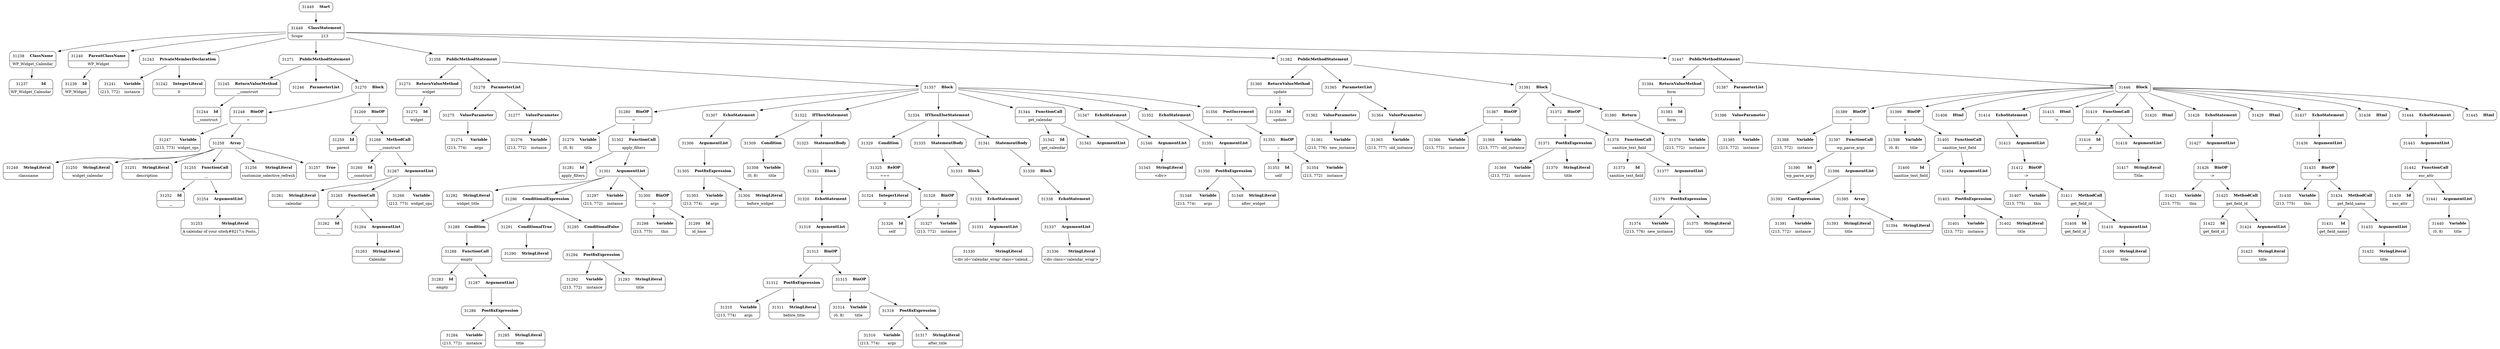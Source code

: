 digraph ast {
node [shape=none];
31237 [label=<<TABLE border='1' cellspacing='0' cellpadding='10' style='rounded' ><TR><TD border='0'>31237</TD><TD border='0'><B>Id</B></TD></TR><HR/><TR><TD border='0' cellpadding='5' colspan='2'>WP_Widget_Calendar</TD></TR></TABLE>>];
31238 [label=<<TABLE border='1' cellspacing='0' cellpadding='10' style='rounded' ><TR><TD border='0'>31238</TD><TD border='0'><B>ClassName</B></TD></TR><HR/><TR><TD border='0' cellpadding='5' colspan='2'>WP_Widget_Calendar</TD></TR></TABLE>>];
31238 -> 31237 [weight=2];
31239 [label=<<TABLE border='1' cellspacing='0' cellpadding='10' style='rounded' ><TR><TD border='0'>31239</TD><TD border='0'><B>Id</B></TD></TR><HR/><TR><TD border='0' cellpadding='5' colspan='2'>WP_Widget</TD></TR></TABLE>>];
31240 [label=<<TABLE border='1' cellspacing='0' cellpadding='10' style='rounded' ><TR><TD border='0'>31240</TD><TD border='0'><B>ParentClassName</B></TD></TR><HR/><TR><TD border='0' cellpadding='5' colspan='2'>WP_Widget</TD></TR></TABLE>>];
31240 -> 31239 [weight=2];
31241 [label=<<TABLE border='1' cellspacing='0' cellpadding='10' style='rounded' ><TR><TD border='0'>31241</TD><TD border='0'><B>Variable</B></TD></TR><HR/><TR><TD border='0' cellpadding='5'>(213, 772)</TD><TD border='0' cellpadding='5'>instance</TD></TR></TABLE>>];
31242 [label=<<TABLE border='1' cellspacing='0' cellpadding='10' style='rounded' ><TR><TD border='0'>31242</TD><TD border='0'><B>IntegerLiteral</B></TD></TR><HR/><TR><TD border='0' cellpadding='5' colspan='2'>0</TD></TR></TABLE>>];
31243 [label=<<TABLE border='1' cellspacing='0' cellpadding='10' style='rounded' ><TR><TD border='0'>31243</TD><TD border='0'><B>PrivateMemberDeclaration</B></TD></TR></TABLE>>];
31243 -> 31241 [weight=2];
31243 -> 31242 [weight=2];
31244 [label=<<TABLE border='1' cellspacing='0' cellpadding='10' style='rounded' ><TR><TD border='0'>31244</TD><TD border='0'><B>Id</B></TD></TR><HR/><TR><TD border='0' cellpadding='5' colspan='2'>__construct</TD></TR></TABLE>>];
31245 [label=<<TABLE border='1' cellspacing='0' cellpadding='10' style='rounded' ><TR><TD border='0'>31245</TD><TD border='0'><B>ReturnValueMethod</B></TD></TR><HR/><TR><TD border='0' cellpadding='5' colspan='2'>__construct</TD></TR></TABLE>>];
31245 -> 31244 [weight=2];
31246 [label=<<TABLE border='1' cellspacing='0' cellpadding='10' style='rounded' ><TR><TD border='0'>31246</TD><TD border='0'><B>ParameterList</B></TD></TR></TABLE>>];
31247 [label=<<TABLE border='1' cellspacing='0' cellpadding='10' style='rounded' ><TR><TD border='0'>31247</TD><TD border='0'><B>Variable</B></TD></TR><HR/><TR><TD border='0' cellpadding='5'>(213, 773)</TD><TD border='0' cellpadding='5'>widget_ops</TD></TR></TABLE>>];
31248 [label=<<TABLE border='1' cellspacing='0' cellpadding='10' style='rounded' ><TR><TD border='0'>31248</TD><TD border='0'><B>BinOP</B></TD></TR><HR/><TR><TD border='0' cellpadding='5' colspan='2'>=</TD></TR></TABLE>>];
31248 -> 31247 [weight=2];
31248 -> 31258 [weight=2];
31249 [label=<<TABLE border='1' cellspacing='0' cellpadding='10' style='rounded' ><TR><TD border='0'>31249</TD><TD border='0'><B>StringLiteral</B></TD></TR><HR/><TR><TD border='0' cellpadding='5' colspan='2'>classname</TD></TR></TABLE>>];
31250 [label=<<TABLE border='1' cellspacing='0' cellpadding='10' style='rounded' ><TR><TD border='0'>31250</TD><TD border='0'><B>StringLiteral</B></TD></TR><HR/><TR><TD border='0' cellpadding='5' colspan='2'>widget_calendar</TD></TR></TABLE>>];
31251 [label=<<TABLE border='1' cellspacing='0' cellpadding='10' style='rounded' ><TR><TD border='0'>31251</TD><TD border='0'><B>StringLiteral</B></TD></TR><HR/><TR><TD border='0' cellpadding='5' colspan='2'>description</TD></TR></TABLE>>];
31252 [label=<<TABLE border='1' cellspacing='0' cellpadding='10' style='rounded' ><TR><TD border='0'>31252</TD><TD border='0'><B>Id</B></TD></TR><HR/><TR><TD border='0' cellpadding='5' colspan='2'>__</TD></TR></TABLE>>];
31253 [label=<<TABLE border='1' cellspacing='0' cellpadding='10' style='rounded' ><TR><TD border='0'>31253</TD><TD border='0'><B>StringLiteral</B></TD></TR><HR/><TR><TD border='0' cellpadding='5' colspan='2'>A calendar of your site&amp;#8217;s Posts.</TD></TR></TABLE>>];
31254 [label=<<TABLE border='1' cellspacing='0' cellpadding='10' style='rounded' ><TR><TD border='0'>31254</TD><TD border='0'><B>ArgumentList</B></TD></TR></TABLE>>];
31254 -> 31253 [weight=2];
31255 [label=<<TABLE border='1' cellspacing='0' cellpadding='10' style='rounded' ><TR><TD border='0'>31255</TD><TD border='0'><B>FunctionCall</B></TD></TR><HR/><TR><TD border='0' cellpadding='5' colspan='2'>__</TD></TR></TABLE>>];
31255 -> 31252 [weight=2];
31255 -> 31254 [weight=2];
31256 [label=<<TABLE border='1' cellspacing='0' cellpadding='10' style='rounded' ><TR><TD border='0'>31256</TD><TD border='0'><B>StringLiteral</B></TD></TR><HR/><TR><TD border='0' cellpadding='5' colspan='2'>customize_selective_refresh</TD></TR></TABLE>>];
31257 [label=<<TABLE border='1' cellspacing='0' cellpadding='10' style='rounded' ><TR><TD border='0'>31257</TD><TD border='0'><B>True</B></TD></TR><HR/><TR><TD border='0' cellpadding='5' colspan='2'>true</TD></TR></TABLE>>];
31258 [label=<<TABLE border='1' cellspacing='0' cellpadding='10' style='rounded' ><TR><TD border='0'>31258</TD><TD border='0'><B>Array</B></TD></TR></TABLE>>];
31258 -> 31249 [weight=2];
31258 -> 31250 [weight=2];
31258 -> 31251 [weight=2];
31258 -> 31255 [weight=2];
31258 -> 31256 [weight=2];
31258 -> 31257 [weight=2];
31259 [label=<<TABLE border='1' cellspacing='0' cellpadding='10' style='rounded' ><TR><TD border='0'>31259</TD><TD border='0'><B>Id</B></TD></TR><HR/><TR><TD border='0' cellpadding='5' colspan='2'>parent</TD></TR></TABLE>>];
31260 [label=<<TABLE border='1' cellspacing='0' cellpadding='10' style='rounded' ><TR><TD border='0'>31260</TD><TD border='0'><B>Id</B></TD></TR><HR/><TR><TD border='0' cellpadding='5' colspan='2'>__construct</TD></TR></TABLE>>];
31261 [label=<<TABLE border='1' cellspacing='0' cellpadding='10' style='rounded' ><TR><TD border='0'>31261</TD><TD border='0'><B>StringLiteral</B></TD></TR><HR/><TR><TD border='0' cellpadding='5' colspan='2'>calendar</TD></TR></TABLE>>];
31262 [label=<<TABLE border='1' cellspacing='0' cellpadding='10' style='rounded' ><TR><TD border='0'>31262</TD><TD border='0'><B>Id</B></TD></TR><HR/><TR><TD border='0' cellpadding='5' colspan='2'>__</TD></TR></TABLE>>];
31263 [label=<<TABLE border='1' cellspacing='0' cellpadding='10' style='rounded' ><TR><TD border='0'>31263</TD><TD border='0'><B>StringLiteral</B></TD></TR><HR/><TR><TD border='0' cellpadding='5' colspan='2'>Calendar</TD></TR></TABLE>>];
31264 [label=<<TABLE border='1' cellspacing='0' cellpadding='10' style='rounded' ><TR><TD border='0'>31264</TD><TD border='0'><B>ArgumentList</B></TD></TR></TABLE>>];
31264 -> 31263 [weight=2];
31265 [label=<<TABLE border='1' cellspacing='0' cellpadding='10' style='rounded' ><TR><TD border='0'>31265</TD><TD border='0'><B>FunctionCall</B></TD></TR><HR/><TR><TD border='0' cellpadding='5' colspan='2'>__</TD></TR></TABLE>>];
31265 -> 31262 [weight=2];
31265 -> 31264 [weight=2];
31266 [label=<<TABLE border='1' cellspacing='0' cellpadding='10' style='rounded' ><TR><TD border='0'>31266</TD><TD border='0'><B>Variable</B></TD></TR><HR/><TR><TD border='0' cellpadding='5'>(213, 773)</TD><TD border='0' cellpadding='5'>widget_ops</TD></TR></TABLE>>];
31267 [label=<<TABLE border='1' cellspacing='0' cellpadding='10' style='rounded' ><TR><TD border='0'>31267</TD><TD border='0'><B>ArgumentList</B></TD></TR></TABLE>>];
31267 -> 31261 [weight=2];
31267 -> 31265 [weight=2];
31267 -> 31266 [weight=2];
31268 [label=<<TABLE border='1' cellspacing='0' cellpadding='10' style='rounded' ><TR><TD border='0'>31268</TD><TD border='0'><B>MethodCall</B></TD></TR><HR/><TR><TD border='0' cellpadding='5' colspan='2'>__construct</TD></TR></TABLE>>];
31268 -> 31260 [weight=2];
31268 -> 31267 [weight=2];
31269 [label=<<TABLE border='1' cellspacing='0' cellpadding='10' style='rounded' ><TR><TD border='0'>31269</TD><TD border='0'><B>BinOP</B></TD></TR><HR/><TR><TD border='0' cellpadding='5' colspan='2'>::</TD></TR></TABLE>>];
31269 -> 31259 [weight=2];
31269 -> 31268 [weight=2];
31270 [label=<<TABLE border='1' cellspacing='0' cellpadding='10' style='rounded' ><TR><TD border='0'>31270</TD><TD border='0'><B>Block</B></TD></TR></TABLE>>];
31270 -> 31248 [weight=2];
31270 -> 31269 [weight=2];
31271 [label=<<TABLE border='1' cellspacing='0' cellpadding='10' style='rounded' ><TR><TD border='0'>31271</TD><TD border='0'><B>PublicMethodStatement</B></TD></TR></TABLE>>];
31271 -> 31245 [weight=2];
31271 -> 31246 [weight=2];
31271 -> 31270 [weight=2];
31272 [label=<<TABLE border='1' cellspacing='0' cellpadding='10' style='rounded' ><TR><TD border='0'>31272</TD><TD border='0'><B>Id</B></TD></TR><HR/><TR><TD border='0' cellpadding='5' colspan='2'>widget</TD></TR></TABLE>>];
31273 [label=<<TABLE border='1' cellspacing='0' cellpadding='10' style='rounded' ><TR><TD border='0'>31273</TD><TD border='0'><B>ReturnValueMethod</B></TD></TR><HR/><TR><TD border='0' cellpadding='5' colspan='2'>widget</TD></TR></TABLE>>];
31273 -> 31272 [weight=2];
31274 [label=<<TABLE border='1' cellspacing='0' cellpadding='10' style='rounded' ><TR><TD border='0'>31274</TD><TD border='0'><B>Variable</B></TD></TR><HR/><TR><TD border='0' cellpadding='5'>(213, 774)</TD><TD border='0' cellpadding='5'>args</TD></TR></TABLE>>];
31275 [label=<<TABLE border='1' cellspacing='0' cellpadding='10' style='rounded' ><TR><TD border='0'>31275</TD><TD border='0'><B>ValueParameter</B></TD></TR></TABLE>>];
31275 -> 31274 [weight=2];
31276 [label=<<TABLE border='1' cellspacing='0' cellpadding='10' style='rounded' ><TR><TD border='0'>31276</TD><TD border='0'><B>Variable</B></TD></TR><HR/><TR><TD border='0' cellpadding='5'>(213, 772)</TD><TD border='0' cellpadding='5'>instance</TD></TR></TABLE>>];
31277 [label=<<TABLE border='1' cellspacing='0' cellpadding='10' style='rounded' ><TR><TD border='0'>31277</TD><TD border='0'><B>ValueParameter</B></TD></TR></TABLE>>];
31277 -> 31276 [weight=2];
31278 [label=<<TABLE border='1' cellspacing='0' cellpadding='10' style='rounded' ><TR><TD border='0'>31278</TD><TD border='0'><B>ParameterList</B></TD></TR></TABLE>>];
31278 -> 31275 [weight=2];
31278 -> 31277 [weight=2];
31279 [label=<<TABLE border='1' cellspacing='0' cellpadding='10' style='rounded' ><TR><TD border='0'>31279</TD><TD border='0'><B>Variable</B></TD></TR><HR/><TR><TD border='0' cellpadding='5'>(0, 8)</TD><TD border='0' cellpadding='5'>title</TD></TR></TABLE>>];
31280 [label=<<TABLE border='1' cellspacing='0' cellpadding='10' style='rounded' ><TR><TD border='0'>31280</TD><TD border='0'><B>BinOP</B></TD></TR><HR/><TR><TD border='0' cellpadding='5' colspan='2'>=</TD></TR></TABLE>>];
31280 -> 31279 [weight=2];
31280 -> 31302 [weight=2];
31281 [label=<<TABLE border='1' cellspacing='0' cellpadding='10' style='rounded' ><TR><TD border='0'>31281</TD><TD border='0'><B>Id</B></TD></TR><HR/><TR><TD border='0' cellpadding='5' colspan='2'>apply_filters</TD></TR></TABLE>>];
31282 [label=<<TABLE border='1' cellspacing='0' cellpadding='10' style='rounded' ><TR><TD border='0'>31282</TD><TD border='0'><B>StringLiteral</B></TD></TR><HR/><TR><TD border='0' cellpadding='5' colspan='2'>widget_title</TD></TR></TABLE>>];
31283 [label=<<TABLE border='1' cellspacing='0' cellpadding='10' style='rounded' ><TR><TD border='0'>31283</TD><TD border='0'><B>Id</B></TD></TR><HR/><TR><TD border='0' cellpadding='5' colspan='2'>empty</TD></TR></TABLE>>];
31284 [label=<<TABLE border='1' cellspacing='0' cellpadding='10' style='rounded' ><TR><TD border='0'>31284</TD><TD border='0'><B>Variable</B></TD></TR><HR/><TR><TD border='0' cellpadding='5'>(213, 772)</TD><TD border='0' cellpadding='5'>instance</TD></TR></TABLE>>];
31285 [label=<<TABLE border='1' cellspacing='0' cellpadding='10' style='rounded' ><TR><TD border='0'>31285</TD><TD border='0'><B>StringLiteral</B></TD></TR><HR/><TR><TD border='0' cellpadding='5' colspan='2'>title</TD></TR></TABLE>>];
31286 [label=<<TABLE border='1' cellspacing='0' cellpadding='10' style='rounded' ><TR><TD border='0'>31286</TD><TD border='0'><B>PostfixExpression</B></TD></TR></TABLE>>];
31286 -> 31284 [weight=2];
31286 -> 31285 [weight=2];
31287 [label=<<TABLE border='1' cellspacing='0' cellpadding='10' style='rounded' ><TR><TD border='0'>31287</TD><TD border='0'><B>ArgumentList</B></TD></TR></TABLE>>];
31287 -> 31286 [weight=2];
31288 [label=<<TABLE border='1' cellspacing='0' cellpadding='10' style='rounded' ><TR><TD border='0'>31288</TD><TD border='0'><B>FunctionCall</B></TD></TR><HR/><TR><TD border='0' cellpadding='5' colspan='2'>empty</TD></TR></TABLE>>];
31288 -> 31283 [weight=2];
31288 -> 31287 [weight=2];
31289 [label=<<TABLE border='1' cellspacing='0' cellpadding='10' style='rounded' ><TR><TD border='0'>31289</TD><TD border='0'><B>Condition</B></TD></TR></TABLE>>];
31289 -> 31288 [weight=2];
31290 [label=<<TABLE border='1' cellspacing='0' cellpadding='10' style='rounded' ><TR><TD border='0'>31290</TD><TD border='0'><B>StringLiteral</B></TD></TR><HR/><TR><TD border='0' cellpadding='5' colspan='2'></TD></TR></TABLE>>];
31291 [label=<<TABLE border='1' cellspacing='0' cellpadding='10' style='rounded' ><TR><TD border='0'>31291</TD><TD border='0'><B>ConditionalTrue</B></TD></TR></TABLE>>];
31291 -> 31290 [weight=2];
31292 [label=<<TABLE border='1' cellspacing='0' cellpadding='10' style='rounded' ><TR><TD border='0'>31292</TD><TD border='0'><B>Variable</B></TD></TR><HR/><TR><TD border='0' cellpadding='5'>(213, 772)</TD><TD border='0' cellpadding='5'>instance</TD></TR></TABLE>>];
31293 [label=<<TABLE border='1' cellspacing='0' cellpadding='10' style='rounded' ><TR><TD border='0'>31293</TD><TD border='0'><B>StringLiteral</B></TD></TR><HR/><TR><TD border='0' cellpadding='5' colspan='2'>title</TD></TR></TABLE>>];
31294 [label=<<TABLE border='1' cellspacing='0' cellpadding='10' style='rounded' ><TR><TD border='0'>31294</TD><TD border='0'><B>PostfixExpression</B></TD></TR></TABLE>>];
31294 -> 31292 [weight=2];
31294 -> 31293 [weight=2];
31295 [label=<<TABLE border='1' cellspacing='0' cellpadding='10' style='rounded' ><TR><TD border='0'>31295</TD><TD border='0'><B>ConditionalFalse</B></TD></TR></TABLE>>];
31295 -> 31294 [weight=2];
31296 [label=<<TABLE border='1' cellspacing='0' cellpadding='10' style='rounded' ><TR><TD border='0'>31296</TD><TD border='0'><B>ConditionalExpression</B></TD></TR></TABLE>>];
31296 -> 31289 [weight=2];
31296 -> 31291 [weight=2];
31296 -> 31295 [weight=2];
31297 [label=<<TABLE border='1' cellspacing='0' cellpadding='10' style='rounded' ><TR><TD border='0'>31297</TD><TD border='0'><B>Variable</B></TD></TR><HR/><TR><TD border='0' cellpadding='5'>(213, 772)</TD><TD border='0' cellpadding='5'>instance</TD></TR></TABLE>>];
31298 [label=<<TABLE border='1' cellspacing='0' cellpadding='10' style='rounded' ><TR><TD border='0'>31298</TD><TD border='0'><B>Variable</B></TD></TR><HR/><TR><TD border='0' cellpadding='5'>(213, 775)</TD><TD border='0' cellpadding='5'>this</TD></TR></TABLE>>];
31299 [label=<<TABLE border='1' cellspacing='0' cellpadding='10' style='rounded' ><TR><TD border='0'>31299</TD><TD border='0'><B>Id</B></TD></TR><HR/><TR><TD border='0' cellpadding='5' colspan='2'>id_base</TD></TR></TABLE>>];
31300 [label=<<TABLE border='1' cellspacing='0' cellpadding='10' style='rounded' ><TR><TD border='0'>31300</TD><TD border='0'><B>BinOP</B></TD></TR><HR/><TR><TD border='0' cellpadding='5' colspan='2'>-&gt;</TD></TR></TABLE>>];
31300 -> 31298 [weight=2];
31300 -> 31299 [weight=2];
31301 [label=<<TABLE border='1' cellspacing='0' cellpadding='10' style='rounded' ><TR><TD border='0'>31301</TD><TD border='0'><B>ArgumentList</B></TD></TR></TABLE>>];
31301 -> 31282 [weight=2];
31301 -> 31296 [weight=2];
31301 -> 31297 [weight=2];
31301 -> 31300 [weight=2];
31302 [label=<<TABLE border='1' cellspacing='0' cellpadding='10' style='rounded' ><TR><TD border='0'>31302</TD><TD border='0'><B>FunctionCall</B></TD></TR><HR/><TR><TD border='0' cellpadding='5' colspan='2'>apply_filters</TD></TR></TABLE>>];
31302 -> 31281 [weight=2];
31302 -> 31301 [weight=2];
31303 [label=<<TABLE border='1' cellspacing='0' cellpadding='10' style='rounded' ><TR><TD border='0'>31303</TD><TD border='0'><B>Variable</B></TD></TR><HR/><TR><TD border='0' cellpadding='5'>(213, 774)</TD><TD border='0' cellpadding='5'>args</TD></TR></TABLE>>];
31304 [label=<<TABLE border='1' cellspacing='0' cellpadding='10' style='rounded' ><TR><TD border='0'>31304</TD><TD border='0'><B>StringLiteral</B></TD></TR><HR/><TR><TD border='0' cellpadding='5' colspan='2'>before_widget</TD></TR></TABLE>>];
31305 [label=<<TABLE border='1' cellspacing='0' cellpadding='10' style='rounded' ><TR><TD border='0'>31305</TD><TD border='0'><B>PostfixExpression</B></TD></TR></TABLE>>];
31305 -> 31303 [weight=2];
31305 -> 31304 [weight=2];
31306 [label=<<TABLE border='1' cellspacing='0' cellpadding='10' style='rounded' ><TR><TD border='0'>31306</TD><TD border='0'><B>ArgumentList</B></TD></TR></TABLE>>];
31306 -> 31305 [weight=2];
31307 [label=<<TABLE border='1' cellspacing='0' cellpadding='10' style='rounded' ><TR><TD border='0'>31307</TD><TD border='0'><B>EchoStatement</B></TD></TR></TABLE>>];
31307 -> 31306 [weight=2];
31308 [label=<<TABLE border='1' cellspacing='0' cellpadding='10' style='rounded' ><TR><TD border='0'>31308</TD><TD border='0'><B>Variable</B></TD></TR><HR/><TR><TD border='0' cellpadding='5'>(0, 8)</TD><TD border='0' cellpadding='5'>title</TD></TR></TABLE>>];
31309 [label=<<TABLE border='1' cellspacing='0' cellpadding='10' style='rounded' ><TR><TD border='0'>31309</TD><TD border='0'><B>Condition</B></TD></TR></TABLE>>];
31309 -> 31308 [weight=2];
31310 [label=<<TABLE border='1' cellspacing='0' cellpadding='10' style='rounded' ><TR><TD border='0'>31310</TD><TD border='0'><B>Variable</B></TD></TR><HR/><TR><TD border='0' cellpadding='5'>(213, 774)</TD><TD border='0' cellpadding='5'>args</TD></TR></TABLE>>];
31311 [label=<<TABLE border='1' cellspacing='0' cellpadding='10' style='rounded' ><TR><TD border='0'>31311</TD><TD border='0'><B>StringLiteral</B></TD></TR><HR/><TR><TD border='0' cellpadding='5' colspan='2'>before_title</TD></TR></TABLE>>];
31312 [label=<<TABLE border='1' cellspacing='0' cellpadding='10' style='rounded' ><TR><TD border='0'>31312</TD><TD border='0'><B>PostfixExpression</B></TD></TR></TABLE>>];
31312 -> 31310 [weight=2];
31312 -> 31311 [weight=2];
31313 [label=<<TABLE border='1' cellspacing='0' cellpadding='10' style='rounded' ><TR><TD border='0'>31313</TD><TD border='0'><B>BinOP</B></TD></TR><HR/><TR><TD border='0' cellpadding='5' colspan='2'>.</TD></TR></TABLE>>];
31313 -> 31312 [weight=2];
31313 -> 31315 [weight=2];
31314 [label=<<TABLE border='1' cellspacing='0' cellpadding='10' style='rounded' ><TR><TD border='0'>31314</TD><TD border='0'><B>Variable</B></TD></TR><HR/><TR><TD border='0' cellpadding='5'>(0, 8)</TD><TD border='0' cellpadding='5'>title</TD></TR></TABLE>>];
31315 [label=<<TABLE border='1' cellspacing='0' cellpadding='10' style='rounded' ><TR><TD border='0'>31315</TD><TD border='0'><B>BinOP</B></TD></TR><HR/><TR><TD border='0' cellpadding='5' colspan='2'>.</TD></TR></TABLE>>];
31315 -> 31314 [weight=2];
31315 -> 31318 [weight=2];
31316 [label=<<TABLE border='1' cellspacing='0' cellpadding='10' style='rounded' ><TR><TD border='0'>31316</TD><TD border='0'><B>Variable</B></TD></TR><HR/><TR><TD border='0' cellpadding='5'>(213, 774)</TD><TD border='0' cellpadding='5'>args</TD></TR></TABLE>>];
31317 [label=<<TABLE border='1' cellspacing='0' cellpadding='10' style='rounded' ><TR><TD border='0'>31317</TD><TD border='0'><B>StringLiteral</B></TD></TR><HR/><TR><TD border='0' cellpadding='5' colspan='2'>after_title</TD></TR></TABLE>>];
31318 [label=<<TABLE border='1' cellspacing='0' cellpadding='10' style='rounded' ><TR><TD border='0'>31318</TD><TD border='0'><B>PostfixExpression</B></TD></TR></TABLE>>];
31318 -> 31316 [weight=2];
31318 -> 31317 [weight=2];
31319 [label=<<TABLE border='1' cellspacing='0' cellpadding='10' style='rounded' ><TR><TD border='0'>31319</TD><TD border='0'><B>ArgumentList</B></TD></TR></TABLE>>];
31319 -> 31313 [weight=2];
31320 [label=<<TABLE border='1' cellspacing='0' cellpadding='10' style='rounded' ><TR><TD border='0'>31320</TD><TD border='0'><B>EchoStatement</B></TD></TR></TABLE>>];
31320 -> 31319 [weight=2];
31321 [label=<<TABLE border='1' cellspacing='0' cellpadding='10' style='rounded' ><TR><TD border='0'>31321</TD><TD border='0'><B>Block</B></TD></TR></TABLE>>];
31321 -> 31320 [weight=2];
31322 [label=<<TABLE border='1' cellspacing='0' cellpadding='10' style='rounded' ><TR><TD border='0'>31322</TD><TD border='0'><B>IfThenStatement</B></TD></TR></TABLE>>];
31322 -> 31309 [weight=2];
31322 -> 31323 [weight=2];
31323 [label=<<TABLE border='1' cellspacing='0' cellpadding='10' style='rounded' ><TR><TD border='0'>31323</TD><TD border='0'><B>StatementBody</B></TD></TR></TABLE>>];
31323 -> 31321 [weight=2];
31324 [label=<<TABLE border='1' cellspacing='0' cellpadding='10' style='rounded' ><TR><TD border='0'>31324</TD><TD border='0'><B>IntegerLiteral</B></TD></TR><HR/><TR><TD border='0' cellpadding='5' colspan='2'>0</TD></TR></TABLE>>];
31325 [label=<<TABLE border='1' cellspacing='0' cellpadding='10' style='rounded' ><TR><TD border='0'>31325</TD><TD border='0'><B>RelOP</B></TD></TR><HR/><TR><TD border='0' cellpadding='5' colspan='2'>===</TD></TR></TABLE>>];
31325 -> 31324 [weight=2];
31325 -> 31328 [weight=2];
31326 [label=<<TABLE border='1' cellspacing='0' cellpadding='10' style='rounded' ><TR><TD border='0'>31326</TD><TD border='0'><B>Id</B></TD></TR><HR/><TR><TD border='0' cellpadding='5' colspan='2'>self</TD></TR></TABLE>>];
31327 [label=<<TABLE border='1' cellspacing='0' cellpadding='10' style='rounded' ><TR><TD border='0'>31327</TD><TD border='0'><B>Variable</B></TD></TR><HR/><TR><TD border='0' cellpadding='5'>(213, 772)</TD><TD border='0' cellpadding='5'>instance</TD></TR></TABLE>>];
31328 [label=<<TABLE border='1' cellspacing='0' cellpadding='10' style='rounded' ><TR><TD border='0'>31328</TD><TD border='0'><B>BinOP</B></TD></TR><HR/><TR><TD border='0' cellpadding='5' colspan='2'>::</TD></TR></TABLE>>];
31328 -> 31326 [weight=2];
31328 -> 31327 [weight=2];
31329 [label=<<TABLE border='1' cellspacing='0' cellpadding='10' style='rounded' ><TR><TD border='0'>31329</TD><TD border='0'><B>Condition</B></TD></TR></TABLE>>];
31329 -> 31325 [weight=2];
31330 [label=<<TABLE border='1' cellspacing='0' cellpadding='10' style='rounded' ><TR><TD border='0'>31330</TD><TD border='0'><B>StringLiteral</B></TD></TR><HR/><TR><TD border='0' cellpadding='5' colspan='2'>&lt;div id='calendar_wrap' class='calend...</TD></TR></TABLE>>];
31331 [label=<<TABLE border='1' cellspacing='0' cellpadding='10' style='rounded' ><TR><TD border='0'>31331</TD><TD border='0'><B>ArgumentList</B></TD></TR></TABLE>>];
31331 -> 31330 [weight=2];
31332 [label=<<TABLE border='1' cellspacing='0' cellpadding='10' style='rounded' ><TR><TD border='0'>31332</TD><TD border='0'><B>EchoStatement</B></TD></TR></TABLE>>];
31332 -> 31331 [weight=2];
31333 [label=<<TABLE border='1' cellspacing='0' cellpadding='10' style='rounded' ><TR><TD border='0'>31333</TD><TD border='0'><B>Block</B></TD></TR></TABLE>>];
31333 -> 31332 [weight=2];
31334 [label=<<TABLE border='1' cellspacing='0' cellpadding='10' style='rounded' ><TR><TD border='0'>31334</TD><TD border='0'><B>IfThenElseStatement</B></TD></TR></TABLE>>];
31334 -> 31329 [weight=2];
31334 -> 31335 [weight=2];
31334 -> 31341 [weight=2];
31335 [label=<<TABLE border='1' cellspacing='0' cellpadding='10' style='rounded' ><TR><TD border='0'>31335</TD><TD border='0'><B>StatementBody</B></TD></TR></TABLE>>];
31335 -> 31333 [weight=2];
31336 [label=<<TABLE border='1' cellspacing='0' cellpadding='10' style='rounded' ><TR><TD border='0'>31336</TD><TD border='0'><B>StringLiteral</B></TD></TR><HR/><TR><TD border='0' cellpadding='5' colspan='2'>&lt;div class='calendar_wrap'&gt;</TD></TR></TABLE>>];
31337 [label=<<TABLE border='1' cellspacing='0' cellpadding='10' style='rounded' ><TR><TD border='0'>31337</TD><TD border='0'><B>ArgumentList</B></TD></TR></TABLE>>];
31337 -> 31336 [weight=2];
31338 [label=<<TABLE border='1' cellspacing='0' cellpadding='10' style='rounded' ><TR><TD border='0'>31338</TD><TD border='0'><B>EchoStatement</B></TD></TR></TABLE>>];
31338 -> 31337 [weight=2];
31339 [label=<<TABLE border='1' cellspacing='0' cellpadding='10' style='rounded' ><TR><TD border='0'>31339</TD><TD border='0'><B>Block</B></TD></TR></TABLE>>];
31339 -> 31338 [weight=2];
31341 [label=<<TABLE border='1' cellspacing='0' cellpadding='10' style='rounded' ><TR><TD border='0'>31341</TD><TD border='0'><B>StatementBody</B></TD></TR></TABLE>>];
31341 -> 31339 [weight=2];
31342 [label=<<TABLE border='1' cellspacing='0' cellpadding='10' style='rounded' ><TR><TD border='0'>31342</TD><TD border='0'><B>Id</B></TD></TR><HR/><TR><TD border='0' cellpadding='5' colspan='2'>get_calendar</TD></TR></TABLE>>];
31343 [label=<<TABLE border='1' cellspacing='0' cellpadding='10' style='rounded' ><TR><TD border='0'>31343</TD><TD border='0'><B>ArgumentList</B></TD></TR></TABLE>>];
31344 [label=<<TABLE border='1' cellspacing='0' cellpadding='10' style='rounded' ><TR><TD border='0'>31344</TD><TD border='0'><B>FunctionCall</B></TD></TR><HR/><TR><TD border='0' cellpadding='5' colspan='2'>get_calendar</TD></TR></TABLE>>];
31344 -> 31342 [weight=2];
31344 -> 31343 [weight=2];
31345 [label=<<TABLE border='1' cellspacing='0' cellpadding='10' style='rounded' ><TR><TD border='0'>31345</TD><TD border='0'><B>StringLiteral</B></TD></TR><HR/><TR><TD border='0' cellpadding='5' colspan='2'>&lt;div&gt;</TD></TR></TABLE>>];
31346 [label=<<TABLE border='1' cellspacing='0' cellpadding='10' style='rounded' ><TR><TD border='0'>31346</TD><TD border='0'><B>ArgumentList</B></TD></TR></TABLE>>];
31346 -> 31345 [weight=2];
31347 [label=<<TABLE border='1' cellspacing='0' cellpadding='10' style='rounded' ><TR><TD border='0'>31347</TD><TD border='0'><B>EchoStatement</B></TD></TR></TABLE>>];
31347 -> 31346 [weight=2];
31348 [label=<<TABLE border='1' cellspacing='0' cellpadding='10' style='rounded' ><TR><TD border='0'>31348</TD><TD border='0'><B>Variable</B></TD></TR><HR/><TR><TD border='0' cellpadding='5'>(213, 774)</TD><TD border='0' cellpadding='5'>args</TD></TR></TABLE>>];
31349 [label=<<TABLE border='1' cellspacing='0' cellpadding='10' style='rounded' ><TR><TD border='0'>31349</TD><TD border='0'><B>StringLiteral</B></TD></TR><HR/><TR><TD border='0' cellpadding='5' colspan='2'>after_widget</TD></TR></TABLE>>];
31350 [label=<<TABLE border='1' cellspacing='0' cellpadding='10' style='rounded' ><TR><TD border='0'>31350</TD><TD border='0'><B>PostfixExpression</B></TD></TR></TABLE>>];
31350 -> 31348 [weight=2];
31350 -> 31349 [weight=2];
31351 [label=<<TABLE border='1' cellspacing='0' cellpadding='10' style='rounded' ><TR><TD border='0'>31351</TD><TD border='0'><B>ArgumentList</B></TD></TR></TABLE>>];
31351 -> 31350 [weight=2];
31352 [label=<<TABLE border='1' cellspacing='0' cellpadding='10' style='rounded' ><TR><TD border='0'>31352</TD><TD border='0'><B>EchoStatement</B></TD></TR></TABLE>>];
31352 -> 31351 [weight=2];
31353 [label=<<TABLE border='1' cellspacing='0' cellpadding='10' style='rounded' ><TR><TD border='0'>31353</TD><TD border='0'><B>Id</B></TD></TR><HR/><TR><TD border='0' cellpadding='5' colspan='2'>self</TD></TR></TABLE>>];
31354 [label=<<TABLE border='1' cellspacing='0' cellpadding='10' style='rounded' ><TR><TD border='0'>31354</TD><TD border='0'><B>Variable</B></TD></TR><HR/><TR><TD border='0' cellpadding='5'>(213, 772)</TD><TD border='0' cellpadding='5'>instance</TD></TR></TABLE>>];
31355 [label=<<TABLE border='1' cellspacing='0' cellpadding='10' style='rounded' ><TR><TD border='0'>31355</TD><TD border='0'><B>BinOP</B></TD></TR><HR/><TR><TD border='0' cellpadding='5' colspan='2'>::</TD></TR></TABLE>>];
31355 -> 31353 [weight=2];
31355 -> 31354 [weight=2];
31356 [label=<<TABLE border='1' cellspacing='0' cellpadding='10' style='rounded' ><TR><TD border='0'>31356</TD><TD border='0'><B>PostIncrement</B></TD></TR><HR/><TR><TD border='0' cellpadding='5' colspan='2'>++</TD></TR></TABLE>>];
31356 -> 31355 [weight=2];
31357 [label=<<TABLE border='1' cellspacing='0' cellpadding='10' style='rounded' ><TR><TD border='0'>31357</TD><TD border='0'><B>Block</B></TD></TR></TABLE>>];
31357 -> 31280 [weight=2];
31357 -> 31307 [weight=2];
31357 -> 31322 [weight=2];
31357 -> 31334 [weight=2];
31357 -> 31344 [weight=2];
31357 -> 31347 [weight=2];
31357 -> 31352 [weight=2];
31357 -> 31356 [weight=2];
31358 [label=<<TABLE border='1' cellspacing='0' cellpadding='10' style='rounded' ><TR><TD border='0'>31358</TD><TD border='0'><B>PublicMethodStatement</B></TD></TR></TABLE>>];
31358 -> 31273 [weight=2];
31358 -> 31278 [weight=2];
31358 -> 31357 [weight=2];
31359 [label=<<TABLE border='1' cellspacing='0' cellpadding='10' style='rounded' ><TR><TD border='0'>31359</TD><TD border='0'><B>Id</B></TD></TR><HR/><TR><TD border='0' cellpadding='5' colspan='2'>update</TD></TR></TABLE>>];
31360 [label=<<TABLE border='1' cellspacing='0' cellpadding='10' style='rounded' ><TR><TD border='0'>31360</TD><TD border='0'><B>ReturnValueMethod</B></TD></TR><HR/><TR><TD border='0' cellpadding='5' colspan='2'>update</TD></TR></TABLE>>];
31360 -> 31359 [weight=2];
31361 [label=<<TABLE border='1' cellspacing='0' cellpadding='10' style='rounded' ><TR><TD border='0'>31361</TD><TD border='0'><B>Variable</B></TD></TR><HR/><TR><TD border='0' cellpadding='5'>(213, 776)</TD><TD border='0' cellpadding='5'>new_instance</TD></TR></TABLE>>];
31362 [label=<<TABLE border='1' cellspacing='0' cellpadding='10' style='rounded' ><TR><TD border='0'>31362</TD><TD border='0'><B>ValueParameter</B></TD></TR></TABLE>>];
31362 -> 31361 [weight=2];
31363 [label=<<TABLE border='1' cellspacing='0' cellpadding='10' style='rounded' ><TR><TD border='0'>31363</TD><TD border='0'><B>Variable</B></TD></TR><HR/><TR><TD border='0' cellpadding='5'>(213, 777)</TD><TD border='0' cellpadding='5'>old_instance</TD></TR></TABLE>>];
31364 [label=<<TABLE border='1' cellspacing='0' cellpadding='10' style='rounded' ><TR><TD border='0'>31364</TD><TD border='0'><B>ValueParameter</B></TD></TR></TABLE>>];
31364 -> 31363 [weight=2];
31365 [label=<<TABLE border='1' cellspacing='0' cellpadding='10' style='rounded' ><TR><TD border='0'>31365</TD><TD border='0'><B>ParameterList</B></TD></TR></TABLE>>];
31365 -> 31362 [weight=2];
31365 -> 31364 [weight=2];
31366 [label=<<TABLE border='1' cellspacing='0' cellpadding='10' style='rounded' ><TR><TD border='0'>31366</TD><TD border='0'><B>Variable</B></TD></TR><HR/><TR><TD border='0' cellpadding='5'>(213, 772)</TD><TD border='0' cellpadding='5'>instance</TD></TR></TABLE>>];
31367 [label=<<TABLE border='1' cellspacing='0' cellpadding='10' style='rounded' ><TR><TD border='0'>31367</TD><TD border='0'><B>BinOP</B></TD></TR><HR/><TR><TD border='0' cellpadding='5' colspan='2'>=</TD></TR></TABLE>>];
31367 -> 31366 [weight=2];
31367 -> 31368 [weight=2];
31368 [label=<<TABLE border='1' cellspacing='0' cellpadding='10' style='rounded' ><TR><TD border='0'>31368</TD><TD border='0'><B>Variable</B></TD></TR><HR/><TR><TD border='0' cellpadding='5'>(213, 777)</TD><TD border='0' cellpadding='5'>old_instance</TD></TR></TABLE>>];
31369 [label=<<TABLE border='1' cellspacing='0' cellpadding='10' style='rounded' ><TR><TD border='0'>31369</TD><TD border='0'><B>Variable</B></TD></TR><HR/><TR><TD border='0' cellpadding='5'>(213, 772)</TD><TD border='0' cellpadding='5'>instance</TD></TR></TABLE>>];
31370 [label=<<TABLE border='1' cellspacing='0' cellpadding='10' style='rounded' ><TR><TD border='0'>31370</TD><TD border='0'><B>StringLiteral</B></TD></TR><HR/><TR><TD border='0' cellpadding='5' colspan='2'>title</TD></TR></TABLE>>];
31371 [label=<<TABLE border='1' cellspacing='0' cellpadding='10' style='rounded' ><TR><TD border='0'>31371</TD><TD border='0'><B>PostfixExpression</B></TD></TR></TABLE>>];
31371 -> 31369 [weight=2];
31371 -> 31370 [weight=2];
31372 [label=<<TABLE border='1' cellspacing='0' cellpadding='10' style='rounded' ><TR><TD border='0'>31372</TD><TD border='0'><B>BinOP</B></TD></TR><HR/><TR><TD border='0' cellpadding='5' colspan='2'>=</TD></TR></TABLE>>];
31372 -> 31371 [weight=2];
31372 -> 31378 [weight=2];
31373 [label=<<TABLE border='1' cellspacing='0' cellpadding='10' style='rounded' ><TR><TD border='0'>31373</TD><TD border='0'><B>Id</B></TD></TR><HR/><TR><TD border='0' cellpadding='5' colspan='2'>sanitize_text_field</TD></TR></TABLE>>];
31374 [label=<<TABLE border='1' cellspacing='0' cellpadding='10' style='rounded' ><TR><TD border='0'>31374</TD><TD border='0'><B>Variable</B></TD></TR><HR/><TR><TD border='0' cellpadding='5'>(213, 776)</TD><TD border='0' cellpadding='5'>new_instance</TD></TR></TABLE>>];
31375 [label=<<TABLE border='1' cellspacing='0' cellpadding='10' style='rounded' ><TR><TD border='0'>31375</TD><TD border='0'><B>StringLiteral</B></TD></TR><HR/><TR><TD border='0' cellpadding='5' colspan='2'>title</TD></TR></TABLE>>];
31376 [label=<<TABLE border='1' cellspacing='0' cellpadding='10' style='rounded' ><TR><TD border='0'>31376</TD><TD border='0'><B>PostfixExpression</B></TD></TR></TABLE>>];
31376 -> 31374 [weight=2];
31376 -> 31375 [weight=2];
31377 [label=<<TABLE border='1' cellspacing='0' cellpadding='10' style='rounded' ><TR><TD border='0'>31377</TD><TD border='0'><B>ArgumentList</B></TD></TR></TABLE>>];
31377 -> 31376 [weight=2];
31378 [label=<<TABLE border='1' cellspacing='0' cellpadding='10' style='rounded' ><TR><TD border='0'>31378</TD><TD border='0'><B>FunctionCall</B></TD></TR><HR/><TR><TD border='0' cellpadding='5' colspan='2'>sanitize_text_field</TD></TR></TABLE>>];
31378 -> 31373 [weight=2];
31378 -> 31377 [weight=2];
31379 [label=<<TABLE border='1' cellspacing='0' cellpadding='10' style='rounded' ><TR><TD border='0'>31379</TD><TD border='0'><B>Variable</B></TD></TR><HR/><TR><TD border='0' cellpadding='5'>(213, 772)</TD><TD border='0' cellpadding='5'>instance</TD></TR></TABLE>>];
31380 [label=<<TABLE border='1' cellspacing='0' cellpadding='10' style='rounded' ><TR><TD border='0'>31380</TD><TD border='0'><B>Return</B></TD></TR></TABLE>>];
31380 -> 31379 [weight=2];
31381 [label=<<TABLE border='1' cellspacing='0' cellpadding='10' style='rounded' ><TR><TD border='0'>31381</TD><TD border='0'><B>Block</B></TD></TR></TABLE>>];
31381 -> 31367 [weight=2];
31381 -> 31372 [weight=2];
31381 -> 31380 [weight=2];
31382 [label=<<TABLE border='1' cellspacing='0' cellpadding='10' style='rounded' ><TR><TD border='0'>31382</TD><TD border='0'><B>PublicMethodStatement</B></TD></TR></TABLE>>];
31382 -> 31360 [weight=2];
31382 -> 31365 [weight=2];
31382 -> 31381 [weight=2];
31383 [label=<<TABLE border='1' cellspacing='0' cellpadding='10' style='rounded' ><TR><TD border='0'>31383</TD><TD border='0'><B>Id</B></TD></TR><HR/><TR><TD border='0' cellpadding='5' colspan='2'>form</TD></TR></TABLE>>];
31384 [label=<<TABLE border='1' cellspacing='0' cellpadding='10' style='rounded' ><TR><TD border='0'>31384</TD><TD border='0'><B>ReturnValueMethod</B></TD></TR><HR/><TR><TD border='0' cellpadding='5' colspan='2'>form</TD></TR></TABLE>>];
31384 -> 31383 [weight=2];
31385 [label=<<TABLE border='1' cellspacing='0' cellpadding='10' style='rounded' ><TR><TD border='0'>31385</TD><TD border='0'><B>Variable</B></TD></TR><HR/><TR><TD border='0' cellpadding='5'>(213, 772)</TD><TD border='0' cellpadding='5'>instance</TD></TR></TABLE>>];
31386 [label=<<TABLE border='1' cellspacing='0' cellpadding='10' style='rounded' ><TR><TD border='0'>31386</TD><TD border='0'><B>ValueParameter</B></TD></TR></TABLE>>];
31386 -> 31385 [weight=2];
31387 [label=<<TABLE border='1' cellspacing='0' cellpadding='10' style='rounded' ><TR><TD border='0'>31387</TD><TD border='0'><B>ParameterList</B></TD></TR></TABLE>>];
31387 -> 31386 [weight=2];
31388 [label=<<TABLE border='1' cellspacing='0' cellpadding='10' style='rounded' ><TR><TD border='0'>31388</TD><TD border='0'><B>Variable</B></TD></TR><HR/><TR><TD border='0' cellpadding='5'>(213, 772)</TD><TD border='0' cellpadding='5'>instance</TD></TR></TABLE>>];
31389 [label=<<TABLE border='1' cellspacing='0' cellpadding='10' style='rounded' ><TR><TD border='0'>31389</TD><TD border='0'><B>BinOP</B></TD></TR><HR/><TR><TD border='0' cellpadding='5' colspan='2'>=</TD></TR></TABLE>>];
31389 -> 31388 [weight=2];
31389 -> 31397 [weight=2];
31390 [label=<<TABLE border='1' cellspacing='0' cellpadding='10' style='rounded' ><TR><TD border='0'>31390</TD><TD border='0'><B>Id</B></TD></TR><HR/><TR><TD border='0' cellpadding='5' colspan='2'>wp_parse_args</TD></TR></TABLE>>];
31391 [label=<<TABLE border='1' cellspacing='0' cellpadding='10' style='rounded' ><TR><TD border='0'>31391</TD><TD border='0'><B>Variable</B></TD></TR><HR/><TR><TD border='0' cellpadding='5'>(213, 772)</TD><TD border='0' cellpadding='5'>instance</TD></TR></TABLE>>];
31392 [label=<<TABLE border='1' cellspacing='0' cellpadding='10' style='rounded' ><TR><TD border='0'>31392</TD><TD border='0'><B>CastExpression</B></TD></TR></TABLE>>];
31392 -> 31391 [weight=2];
31393 [label=<<TABLE border='1' cellspacing='0' cellpadding='10' style='rounded' ><TR><TD border='0'>31393</TD><TD border='0'><B>StringLiteral</B></TD></TR><HR/><TR><TD border='0' cellpadding='5' colspan='2'>title</TD></TR></TABLE>>];
31394 [label=<<TABLE border='1' cellspacing='0' cellpadding='10' style='rounded' ><TR><TD border='0'>31394</TD><TD border='0'><B>StringLiteral</B></TD></TR><HR/><TR><TD border='0' cellpadding='5' colspan='2'></TD></TR></TABLE>>];
31395 [label=<<TABLE border='1' cellspacing='0' cellpadding='10' style='rounded' ><TR><TD border='0'>31395</TD><TD border='0'><B>Array</B></TD></TR></TABLE>>];
31395 -> 31393 [weight=2];
31395 -> 31394 [weight=2];
31396 [label=<<TABLE border='1' cellspacing='0' cellpadding='10' style='rounded' ><TR><TD border='0'>31396</TD><TD border='0'><B>ArgumentList</B></TD></TR></TABLE>>];
31396 -> 31392 [weight=2];
31396 -> 31395 [weight=2];
31397 [label=<<TABLE border='1' cellspacing='0' cellpadding='10' style='rounded' ><TR><TD border='0'>31397</TD><TD border='0'><B>FunctionCall</B></TD></TR><HR/><TR><TD border='0' cellpadding='5' colspan='2'>wp_parse_args</TD></TR></TABLE>>];
31397 -> 31390 [weight=2];
31397 -> 31396 [weight=2];
31398 [label=<<TABLE border='1' cellspacing='0' cellpadding='10' style='rounded' ><TR><TD border='0'>31398</TD><TD border='0'><B>Variable</B></TD></TR><HR/><TR><TD border='0' cellpadding='5'>(0, 8)</TD><TD border='0' cellpadding='5'>title</TD></TR></TABLE>>];
31399 [label=<<TABLE border='1' cellspacing='0' cellpadding='10' style='rounded' ><TR><TD border='0'>31399</TD><TD border='0'><B>BinOP</B></TD></TR><HR/><TR><TD border='0' cellpadding='5' colspan='2'>=</TD></TR></TABLE>>];
31399 -> 31398 [weight=2];
31399 -> 31405 [weight=2];
31400 [label=<<TABLE border='1' cellspacing='0' cellpadding='10' style='rounded' ><TR><TD border='0'>31400</TD><TD border='0'><B>Id</B></TD></TR><HR/><TR><TD border='0' cellpadding='5' colspan='2'>sanitize_text_field</TD></TR></TABLE>>];
31401 [label=<<TABLE border='1' cellspacing='0' cellpadding='10' style='rounded' ><TR><TD border='0'>31401</TD><TD border='0'><B>Variable</B></TD></TR><HR/><TR><TD border='0' cellpadding='5'>(213, 772)</TD><TD border='0' cellpadding='5'>instance</TD></TR></TABLE>>];
31402 [label=<<TABLE border='1' cellspacing='0' cellpadding='10' style='rounded' ><TR><TD border='0'>31402</TD><TD border='0'><B>StringLiteral</B></TD></TR><HR/><TR><TD border='0' cellpadding='5' colspan='2'>title</TD></TR></TABLE>>];
31403 [label=<<TABLE border='1' cellspacing='0' cellpadding='10' style='rounded' ><TR><TD border='0'>31403</TD><TD border='0'><B>PostfixExpression</B></TD></TR></TABLE>>];
31403 -> 31401 [weight=2];
31403 -> 31402 [weight=2];
31404 [label=<<TABLE border='1' cellspacing='0' cellpadding='10' style='rounded' ><TR><TD border='0'>31404</TD><TD border='0'><B>ArgumentList</B></TD></TR></TABLE>>];
31404 -> 31403 [weight=2];
31405 [label=<<TABLE border='1' cellspacing='0' cellpadding='10' style='rounded' ><TR><TD border='0'>31405</TD><TD border='0'><B>FunctionCall</B></TD></TR><HR/><TR><TD border='0' cellpadding='5' colspan='2'>sanitize_text_field</TD></TR></TABLE>>];
31405 -> 31400 [weight=2];
31405 -> 31404 [weight=2];
31406 [label=<<TABLE border='1' cellspacing='0' cellpadding='10' style='rounded' ><TR><TD border='0'>31406</TD><TD border='0'><B>Html</B></TD></TR></TABLE>>];
31407 [label=<<TABLE border='1' cellspacing='0' cellpadding='10' style='rounded' ><TR><TD border='0'>31407</TD><TD border='0'><B>Variable</B></TD></TR><HR/><TR><TD border='0' cellpadding='5'>(213, 775)</TD><TD border='0' cellpadding='5'>this</TD></TR></TABLE>>];
31408 [label=<<TABLE border='1' cellspacing='0' cellpadding='10' style='rounded' ><TR><TD border='0'>31408</TD><TD border='0'><B>Id</B></TD></TR><HR/><TR><TD border='0' cellpadding='5' colspan='2'>get_field_id</TD></TR></TABLE>>];
31409 [label=<<TABLE border='1' cellspacing='0' cellpadding='10' style='rounded' ><TR><TD border='0'>31409</TD><TD border='0'><B>StringLiteral</B></TD></TR><HR/><TR><TD border='0' cellpadding='5' colspan='2'>title</TD></TR></TABLE>>];
31410 [label=<<TABLE border='1' cellspacing='0' cellpadding='10' style='rounded' ><TR><TD border='0'>31410</TD><TD border='0'><B>ArgumentList</B></TD></TR></TABLE>>];
31410 -> 31409 [weight=2];
31411 [label=<<TABLE border='1' cellspacing='0' cellpadding='10' style='rounded' ><TR><TD border='0'>31411</TD><TD border='0'><B>MethodCall</B></TD></TR><HR/><TR><TD border='0' cellpadding='5' colspan='2'>get_field_id</TD></TR></TABLE>>];
31411 -> 31408 [weight=2];
31411 -> 31410 [weight=2];
31412 [label=<<TABLE border='1' cellspacing='0' cellpadding='10' style='rounded' ><TR><TD border='0'>31412</TD><TD border='0'><B>BinOP</B></TD></TR><HR/><TR><TD border='0' cellpadding='5' colspan='2'>-&gt;</TD></TR></TABLE>>];
31412 -> 31407 [weight=2];
31412 -> 31411 [weight=2];
31413 [label=<<TABLE border='1' cellspacing='0' cellpadding='10' style='rounded' ><TR><TD border='0'>31413</TD><TD border='0'><B>ArgumentList</B></TD></TR></TABLE>>];
31413 -> 31412 [weight=2];
31414 [label=<<TABLE border='1' cellspacing='0' cellpadding='10' style='rounded' ><TR><TD border='0'>31414</TD><TD border='0'><B>EchoStatement</B></TD></TR></TABLE>>];
31414 -> 31413 [weight=2];
31415 [label=<<TABLE border='1' cellspacing='0' cellpadding='10' style='rounded' ><TR><TD border='0'>31415</TD><TD border='0'><B>Html</B></TD></TR><HR/><TR><TD border='0' cellpadding='5' colspan='2'>'&gt;</TD></TR></TABLE>>];
31416 [label=<<TABLE border='1' cellspacing='0' cellpadding='10' style='rounded' ><TR><TD border='0'>31416</TD><TD border='0'><B>Id</B></TD></TR><HR/><TR><TD border='0' cellpadding='5' colspan='2'>_e</TD></TR></TABLE>>];
31417 [label=<<TABLE border='1' cellspacing='0' cellpadding='10' style='rounded' ><TR><TD border='0'>31417</TD><TD border='0'><B>StringLiteral</B></TD></TR><HR/><TR><TD border='0' cellpadding='5' colspan='2'>Title:</TD></TR></TABLE>>];
31418 [label=<<TABLE border='1' cellspacing='0' cellpadding='10' style='rounded' ><TR><TD border='0'>31418</TD><TD border='0'><B>ArgumentList</B></TD></TR></TABLE>>];
31418 -> 31417 [weight=2];
31419 [label=<<TABLE border='1' cellspacing='0' cellpadding='10' style='rounded' ><TR><TD border='0'>31419</TD><TD border='0'><B>FunctionCall</B></TD></TR><HR/><TR><TD border='0' cellpadding='5' colspan='2'>_e</TD></TR></TABLE>>];
31419 -> 31416 [weight=2];
31419 -> 31418 [weight=2];
31420 [label=<<TABLE border='1' cellspacing='0' cellpadding='10' style='rounded' ><TR><TD border='0'>31420</TD><TD border='0'><B>Html</B></TD></TR></TABLE>>];
31421 [label=<<TABLE border='1' cellspacing='0' cellpadding='10' style='rounded' ><TR><TD border='0'>31421</TD><TD border='0'><B>Variable</B></TD></TR><HR/><TR><TD border='0' cellpadding='5'>(213, 775)</TD><TD border='0' cellpadding='5'>this</TD></TR></TABLE>>];
31422 [label=<<TABLE border='1' cellspacing='0' cellpadding='10' style='rounded' ><TR><TD border='0'>31422</TD><TD border='0'><B>Id</B></TD></TR><HR/><TR><TD border='0' cellpadding='5' colspan='2'>get_field_id</TD></TR></TABLE>>];
31423 [label=<<TABLE border='1' cellspacing='0' cellpadding='10' style='rounded' ><TR><TD border='0'>31423</TD><TD border='0'><B>StringLiteral</B></TD></TR><HR/><TR><TD border='0' cellpadding='5' colspan='2'>title</TD></TR></TABLE>>];
31424 [label=<<TABLE border='1' cellspacing='0' cellpadding='10' style='rounded' ><TR><TD border='0'>31424</TD><TD border='0'><B>ArgumentList</B></TD></TR></TABLE>>];
31424 -> 31423 [weight=2];
31425 [label=<<TABLE border='1' cellspacing='0' cellpadding='10' style='rounded' ><TR><TD border='0'>31425</TD><TD border='0'><B>MethodCall</B></TD></TR><HR/><TR><TD border='0' cellpadding='5' colspan='2'>get_field_id</TD></TR></TABLE>>];
31425 -> 31422 [weight=2];
31425 -> 31424 [weight=2];
31426 [label=<<TABLE border='1' cellspacing='0' cellpadding='10' style='rounded' ><TR><TD border='0'>31426</TD><TD border='0'><B>BinOP</B></TD></TR><HR/><TR><TD border='0' cellpadding='5' colspan='2'>-&gt;</TD></TR></TABLE>>];
31426 -> 31421 [weight=2];
31426 -> 31425 [weight=2];
31427 [label=<<TABLE border='1' cellspacing='0' cellpadding='10' style='rounded' ><TR><TD border='0'>31427</TD><TD border='0'><B>ArgumentList</B></TD></TR></TABLE>>];
31427 -> 31426 [weight=2];
31428 [label=<<TABLE border='1' cellspacing='0' cellpadding='10' style='rounded' ><TR><TD border='0'>31428</TD><TD border='0'><B>EchoStatement</B></TD></TR></TABLE>>];
31428 -> 31427 [weight=2];
31429 [label=<<TABLE border='1' cellspacing='0' cellpadding='10' style='rounded' ><TR><TD border='0'>31429</TD><TD border='0'><B>Html</B></TD></TR></TABLE>>];
31430 [label=<<TABLE border='1' cellspacing='0' cellpadding='10' style='rounded' ><TR><TD border='0'>31430</TD><TD border='0'><B>Variable</B></TD></TR><HR/><TR><TD border='0' cellpadding='5'>(213, 775)</TD><TD border='0' cellpadding='5'>this</TD></TR></TABLE>>];
31431 [label=<<TABLE border='1' cellspacing='0' cellpadding='10' style='rounded' ><TR><TD border='0'>31431</TD><TD border='0'><B>Id</B></TD></TR><HR/><TR><TD border='0' cellpadding='5' colspan='2'>get_field_name</TD></TR></TABLE>>];
31432 [label=<<TABLE border='1' cellspacing='0' cellpadding='10' style='rounded' ><TR><TD border='0'>31432</TD><TD border='0'><B>StringLiteral</B></TD></TR><HR/><TR><TD border='0' cellpadding='5' colspan='2'>title</TD></TR></TABLE>>];
31433 [label=<<TABLE border='1' cellspacing='0' cellpadding='10' style='rounded' ><TR><TD border='0'>31433</TD><TD border='0'><B>ArgumentList</B></TD></TR></TABLE>>];
31433 -> 31432 [weight=2];
31434 [label=<<TABLE border='1' cellspacing='0' cellpadding='10' style='rounded' ><TR><TD border='0'>31434</TD><TD border='0'><B>MethodCall</B></TD></TR><HR/><TR><TD border='0' cellpadding='5' colspan='2'>get_field_name</TD></TR></TABLE>>];
31434 -> 31431 [weight=2];
31434 -> 31433 [weight=2];
31435 [label=<<TABLE border='1' cellspacing='0' cellpadding='10' style='rounded' ><TR><TD border='0'>31435</TD><TD border='0'><B>BinOP</B></TD></TR><HR/><TR><TD border='0' cellpadding='5' colspan='2'>-&gt;</TD></TR></TABLE>>];
31435 -> 31430 [weight=2];
31435 -> 31434 [weight=2];
31436 [label=<<TABLE border='1' cellspacing='0' cellpadding='10' style='rounded' ><TR><TD border='0'>31436</TD><TD border='0'><B>ArgumentList</B></TD></TR></TABLE>>];
31436 -> 31435 [weight=2];
31437 [label=<<TABLE border='1' cellspacing='0' cellpadding='10' style='rounded' ><TR><TD border='0'>31437</TD><TD border='0'><B>EchoStatement</B></TD></TR></TABLE>>];
31437 -> 31436 [weight=2];
31438 [label=<<TABLE border='1' cellspacing='0' cellpadding='10' style='rounded' ><TR><TD border='0'>31438</TD><TD border='0'><B>Html</B></TD></TR></TABLE>>];
31439 [label=<<TABLE border='1' cellspacing='0' cellpadding='10' style='rounded' ><TR><TD border='0'>31439</TD><TD border='0'><B>Id</B></TD></TR><HR/><TR><TD border='0' cellpadding='5' colspan='2'>esc_attr</TD></TR></TABLE>>];
31440 [label=<<TABLE border='1' cellspacing='0' cellpadding='10' style='rounded' ><TR><TD border='0'>31440</TD><TD border='0'><B>Variable</B></TD></TR><HR/><TR><TD border='0' cellpadding='5'>(0, 8)</TD><TD border='0' cellpadding='5'>title</TD></TR></TABLE>>];
31441 [label=<<TABLE border='1' cellspacing='0' cellpadding='10' style='rounded' ><TR><TD border='0'>31441</TD><TD border='0'><B>ArgumentList</B></TD></TR></TABLE>>];
31441 -> 31440 [weight=2];
31442 [label=<<TABLE border='1' cellspacing='0' cellpadding='10' style='rounded' ><TR><TD border='0'>31442</TD><TD border='0'><B>FunctionCall</B></TD></TR><HR/><TR><TD border='0' cellpadding='5' colspan='2'>esc_attr</TD></TR></TABLE>>];
31442 -> 31439 [weight=2];
31442 -> 31441 [weight=2];
31443 [label=<<TABLE border='1' cellspacing='0' cellpadding='10' style='rounded' ><TR><TD border='0'>31443</TD><TD border='0'><B>ArgumentList</B></TD></TR></TABLE>>];
31443 -> 31442 [weight=2];
31444 [label=<<TABLE border='1' cellspacing='0' cellpadding='10' style='rounded' ><TR><TD border='0'>31444</TD><TD border='0'><B>EchoStatement</B></TD></TR></TABLE>>];
31444 -> 31443 [weight=2];
31445 [label=<<TABLE border='1' cellspacing='0' cellpadding='10' style='rounded' ><TR><TD border='0'>31445</TD><TD border='0'><B>Html</B></TD></TR></TABLE>>];
31446 [label=<<TABLE border='1' cellspacing='0' cellpadding='10' style='rounded' ><TR><TD border='0'>31446</TD><TD border='0'><B>Block</B></TD></TR></TABLE>>];
31446 -> 31389 [weight=2];
31446 -> 31399 [weight=2];
31446 -> 31406 [weight=2];
31446 -> 31414 [weight=2];
31446 -> 31415 [weight=2];
31446 -> 31419 [weight=2];
31446 -> 31420 [weight=2];
31446 -> 31428 [weight=2];
31446 -> 31429 [weight=2];
31446 -> 31437 [weight=2];
31446 -> 31438 [weight=2];
31446 -> 31444 [weight=2];
31446 -> 31445 [weight=2];
31447 [label=<<TABLE border='1' cellspacing='0' cellpadding='10' style='rounded' ><TR><TD border='0'>31447</TD><TD border='0'><B>PublicMethodStatement</B></TD></TR></TABLE>>];
31447 -> 31384 [weight=2];
31447 -> 31387 [weight=2];
31447 -> 31446 [weight=2];
31448 [label=<<TABLE border='1' cellspacing='0' cellpadding='10' style='rounded' ><TR><TD border='0'>31448</TD><TD border='0'><B>ClassStatement</B></TD></TR><HR/><TR><TD border='0' cellpadding='5'>Scope</TD><TD border='0' cellpadding='5'>213</TD></TR></TABLE>>];
31448 -> 31238 [weight=2];
31448 -> 31240 [weight=2];
31448 -> 31243 [weight=2];
31448 -> 31271 [weight=2];
31448 -> 31358 [weight=2];
31448 -> 31382 [weight=2];
31448 -> 31447 [weight=2];
31449 [label=<<TABLE border='1' cellspacing='0' cellpadding='10' style='rounded' ><TR><TD border='0'>31449</TD><TD border='0'><B>Start</B></TD></TR></TABLE>>];
31449 -> 31448 [weight=2];
}
